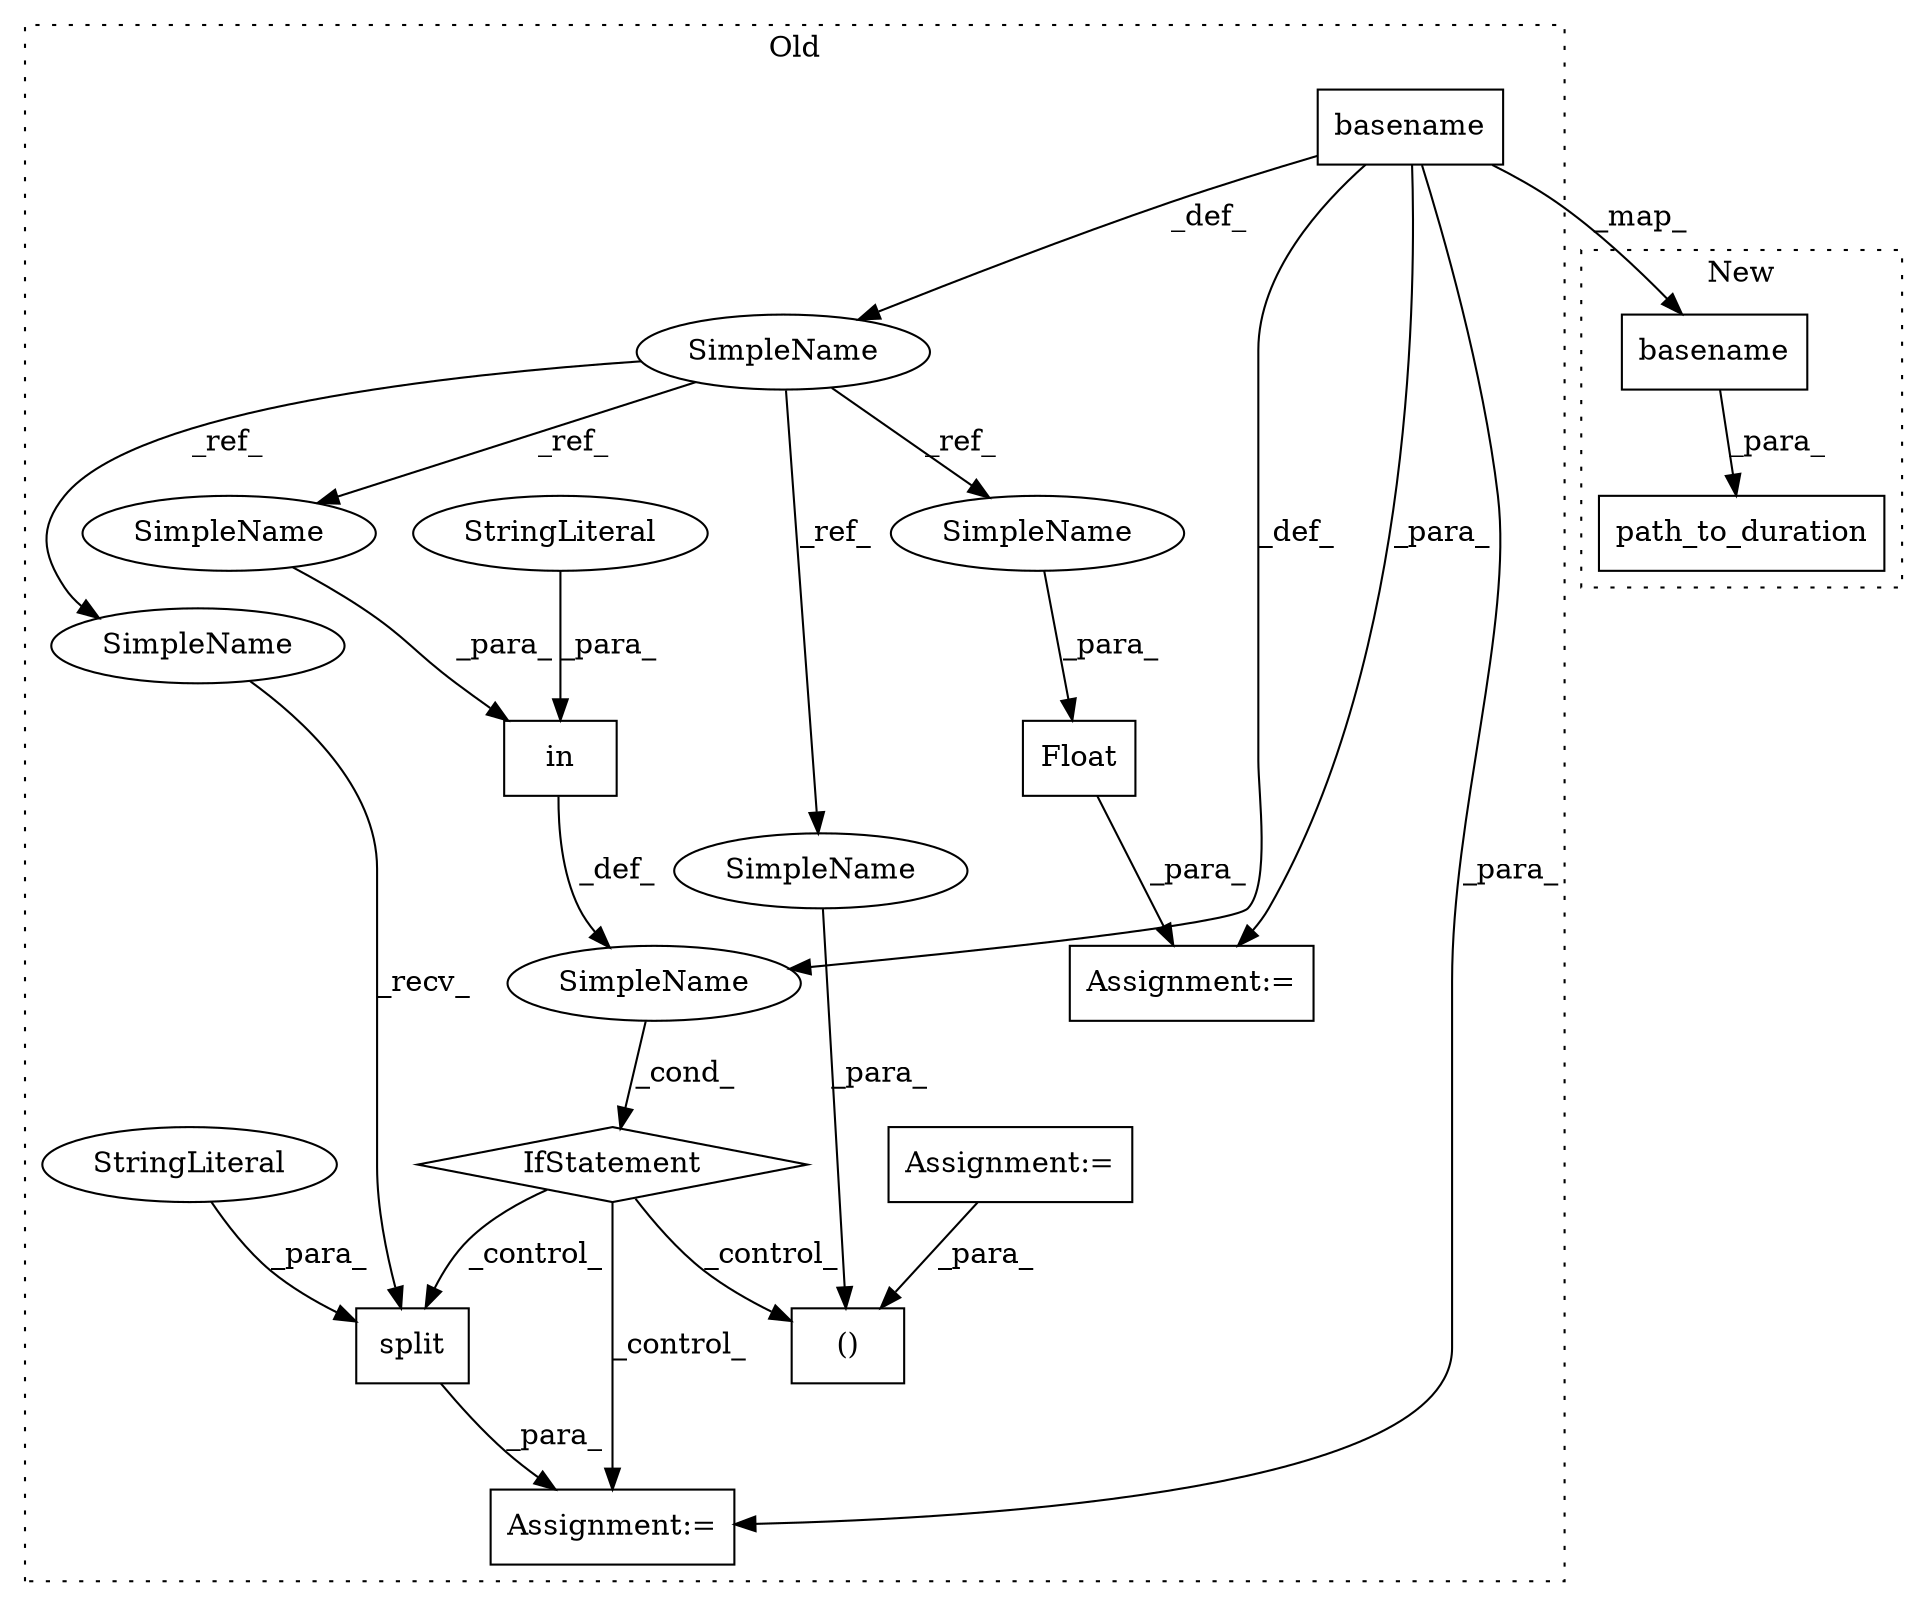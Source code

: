 digraph G {
subgraph cluster0 {
1 [label="Float" a="32" s="5740,5754" l="6,1" shape="box"];
4 [label="basename" a="32" s="5560,5578" l="9,1" shape="box"];
5 [label="()" a="106" s="5625" l="33" shape="box"];
6 [label="split" a="32" s="5669,5678" l="6,1" shape="box"];
7 [label="in" a="105" s="5593" l="15" shape="box"];
8 [label="IfStatement" a="25" s="5585,5608" l="8,2" shape="diamond"];
9 [label="SimpleName" a="42" s="5543" l="8" shape="ellipse"];
10 [label="SimpleName" a="42" s="" l="" shape="ellipse"];
11 [label="Assignment:=" a="7" s="5739" l="1" shape="box"];
12 [label="Assignment:=" a="7" s="5658" l="2" shape="box"];
13 [label="Assignment:=" a="7" s="5532" l="1" shape="box"];
14 [label="StringLiteral" a="45" s="5593" l="3" shape="ellipse"];
15 [label="StringLiteral" a="45" s="5675" l="3" shape="ellipse"];
16 [label="SimpleName" a="42" s="5746" l="8" shape="ellipse"];
17 [label="SimpleName" a="42" s="5660" l="8" shape="ellipse"];
18 [label="SimpleName" a="42" s="5650" l="8" shape="ellipse"];
19 [label="SimpleName" a="42" s="5600" l="8" shape="ellipse"];
label = "Old";
style="dotted";
}
subgraph cluster1 {
2 [label="path_to_duration" a="32" s="13779,13823" l="17,1" shape="box"];
3 [label="basename" a="32" s="13804,13822" l="9,1" shape="box"];
label = "New";
style="dotted";
}
1 -> 11 [label="_para_"];
3 -> 2 [label="_para_"];
4 -> 3 [label="_map_"];
4 -> 11 [label="_para_"];
4 -> 12 [label="_para_"];
4 -> 10 [label="_def_"];
4 -> 9 [label="_def_"];
6 -> 12 [label="_para_"];
7 -> 10 [label="_def_"];
8 -> 12 [label="_control_"];
8 -> 5 [label="_control_"];
8 -> 6 [label="_control_"];
9 -> 17 [label="_ref_"];
9 -> 16 [label="_ref_"];
9 -> 18 [label="_ref_"];
9 -> 19 [label="_ref_"];
10 -> 8 [label="_cond_"];
13 -> 5 [label="_para_"];
14 -> 7 [label="_para_"];
15 -> 6 [label="_para_"];
16 -> 1 [label="_para_"];
17 -> 6 [label="_recv_"];
18 -> 5 [label="_para_"];
19 -> 7 [label="_para_"];
}